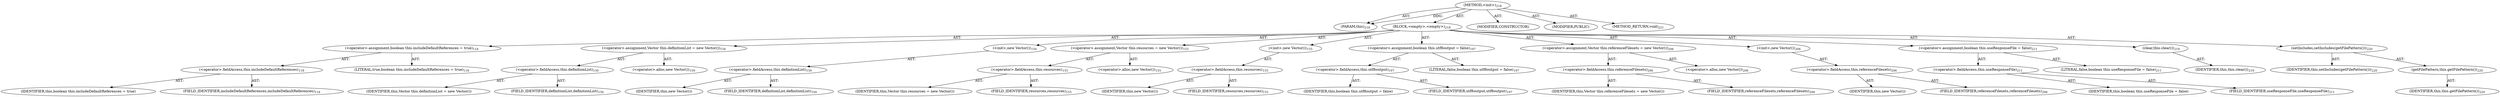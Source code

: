 digraph "&lt;init&gt;" {  
"111669149696" [label = <(METHOD,&lt;init&gt;)<SUB>218</SUB>> ]
"115964117013" [label = <(PARAM,this)<SUB>218</SUB>> ]
"25769803776" [label = <(BLOCK,&lt;empty&gt;,&lt;empty&gt;)<SUB>218</SUB>> ]
"30064771072" [label = <(&lt;operator&gt;.assignment,boolean this.includeDefaultReferences = true)<SUB>118</SUB>> ]
"30064771073" [label = <(&lt;operator&gt;.fieldAccess,this.includeDefaultReferences)<SUB>118</SUB>> ]
"68719476785" [label = <(IDENTIFIER,this,boolean this.includeDefaultReferences = true)> ]
"55834574848" [label = <(FIELD_IDENTIFIER,includeDefaultReferences,includeDefaultReferences)<SUB>118</SUB>> ]
"90194313216" [label = <(LITERAL,true,boolean this.includeDefaultReferences = true)<SUB>118</SUB>> ]
"30064771074" [label = <(&lt;operator&gt;.assignment,Vector this.definitionList = new Vector())<SUB>150</SUB>> ]
"30064771075" [label = <(&lt;operator&gt;.fieldAccess,this.definitionList)<SUB>150</SUB>> ]
"68719476786" [label = <(IDENTIFIER,this,Vector this.definitionList = new Vector())> ]
"55834574849" [label = <(FIELD_IDENTIFIER,definitionList,definitionList)<SUB>150</SUB>> ]
"30064771076" [label = <(&lt;operator&gt;.alloc,new Vector())<SUB>150</SUB>> ]
"30064771077" [label = <(&lt;init&gt;,new Vector())<SUB>150</SUB>> ]
"30064771078" [label = <(&lt;operator&gt;.fieldAccess,this.definitionList)<SUB>150</SUB>> ]
"68719476787" [label = <(IDENTIFIER,this,new Vector())> ]
"55834574850" [label = <(FIELD_IDENTIFIER,definitionList,definitionList)<SUB>150</SUB>> ]
"30064771079" [label = <(&lt;operator&gt;.assignment,Vector this.resources = new Vector())<SUB>155</SUB>> ]
"30064771080" [label = <(&lt;operator&gt;.fieldAccess,this.resources)<SUB>155</SUB>> ]
"68719476788" [label = <(IDENTIFIER,this,Vector this.resources = new Vector())> ]
"55834574851" [label = <(FIELD_IDENTIFIER,resources,resources)<SUB>155</SUB>> ]
"30064771081" [label = <(&lt;operator&gt;.alloc,new Vector())<SUB>155</SUB>> ]
"30064771082" [label = <(&lt;init&gt;,new Vector())<SUB>155</SUB>> ]
"30064771083" [label = <(&lt;operator&gt;.fieldAccess,this.resources)<SUB>155</SUB>> ]
"68719476789" [label = <(IDENTIFIER,this,new Vector())> ]
"55834574852" [label = <(FIELD_IDENTIFIER,resources,resources)<SUB>155</SUB>> ]
"30064771084" [label = <(&lt;operator&gt;.assignment,boolean this.utf8output = false)<SUB>197</SUB>> ]
"30064771085" [label = <(&lt;operator&gt;.fieldAccess,this.utf8output)<SUB>197</SUB>> ]
"68719476790" [label = <(IDENTIFIER,this,boolean this.utf8output = false)> ]
"55834574853" [label = <(FIELD_IDENTIFIER,utf8output,utf8output)<SUB>197</SUB>> ]
"90194313217" [label = <(LITERAL,false,boolean this.utf8output = false)<SUB>197</SUB>> ]
"30064771086" [label = <(&lt;operator&gt;.assignment,Vector this.referenceFilesets = new Vector())<SUB>206</SUB>> ]
"30064771087" [label = <(&lt;operator&gt;.fieldAccess,this.referenceFilesets)<SUB>206</SUB>> ]
"68719476791" [label = <(IDENTIFIER,this,Vector this.referenceFilesets = new Vector())> ]
"55834574854" [label = <(FIELD_IDENTIFIER,referenceFilesets,referenceFilesets)<SUB>206</SUB>> ]
"30064771088" [label = <(&lt;operator&gt;.alloc,new Vector())<SUB>206</SUB>> ]
"30064771089" [label = <(&lt;init&gt;,new Vector())<SUB>206</SUB>> ]
"30064771090" [label = <(&lt;operator&gt;.fieldAccess,this.referenceFilesets)<SUB>206</SUB>> ]
"68719476792" [label = <(IDENTIFIER,this,new Vector())> ]
"55834574855" [label = <(FIELD_IDENTIFIER,referenceFilesets,referenceFilesets)<SUB>206</SUB>> ]
"30064771091" [label = <(&lt;operator&gt;.assignment,boolean this.useResponseFile = false)<SUB>211</SUB>> ]
"30064771092" [label = <(&lt;operator&gt;.fieldAccess,this.useResponseFile)<SUB>211</SUB>> ]
"68719476793" [label = <(IDENTIFIER,this,boolean this.useResponseFile = false)> ]
"55834574856" [label = <(FIELD_IDENTIFIER,useResponseFile,useResponseFile)<SUB>211</SUB>> ]
"90194313218" [label = <(LITERAL,false,boolean this.useResponseFile = false)<SUB>211</SUB>> ]
"30064771093" [label = <(clear,this.clear())<SUB>219</SUB>> ]
"68719476782" [label = <(IDENTIFIER,this,this.clear())<SUB>219</SUB>> ]
"30064771094" [label = <(setIncludes,setIncludes(getFilePattern()))<SUB>220</SUB>> ]
"68719476784" [label = <(IDENTIFIER,this,setIncludes(getFilePattern()))<SUB>220</SUB>> ]
"30064771095" [label = <(getFilePattern,this.getFilePattern())<SUB>220</SUB>> ]
"68719476783" [label = <(IDENTIFIER,this,this.getFilePattern())<SUB>220</SUB>> ]
"133143986199" [label = <(MODIFIER,CONSTRUCTOR)> ]
"133143986200" [label = <(MODIFIER,PUBLIC)> ]
"128849018880" [label = <(METHOD_RETURN,void)<SUB>221</SUB>> ]
  "111669149696" -> "115964117013"  [ label = "AST: "] 
  "111669149696" -> "25769803776"  [ label = "AST: "] 
  "111669149696" -> "133143986199"  [ label = "AST: "] 
  "111669149696" -> "133143986200"  [ label = "AST: "] 
  "111669149696" -> "128849018880"  [ label = "AST: "] 
  "25769803776" -> "30064771072"  [ label = "AST: "] 
  "25769803776" -> "30064771074"  [ label = "AST: "] 
  "25769803776" -> "30064771077"  [ label = "AST: "] 
  "25769803776" -> "30064771079"  [ label = "AST: "] 
  "25769803776" -> "30064771082"  [ label = "AST: "] 
  "25769803776" -> "30064771084"  [ label = "AST: "] 
  "25769803776" -> "30064771086"  [ label = "AST: "] 
  "25769803776" -> "30064771089"  [ label = "AST: "] 
  "25769803776" -> "30064771091"  [ label = "AST: "] 
  "25769803776" -> "30064771093"  [ label = "AST: "] 
  "25769803776" -> "30064771094"  [ label = "AST: "] 
  "30064771072" -> "30064771073"  [ label = "AST: "] 
  "30064771072" -> "90194313216"  [ label = "AST: "] 
  "30064771073" -> "68719476785"  [ label = "AST: "] 
  "30064771073" -> "55834574848"  [ label = "AST: "] 
  "30064771074" -> "30064771075"  [ label = "AST: "] 
  "30064771074" -> "30064771076"  [ label = "AST: "] 
  "30064771075" -> "68719476786"  [ label = "AST: "] 
  "30064771075" -> "55834574849"  [ label = "AST: "] 
  "30064771077" -> "30064771078"  [ label = "AST: "] 
  "30064771078" -> "68719476787"  [ label = "AST: "] 
  "30064771078" -> "55834574850"  [ label = "AST: "] 
  "30064771079" -> "30064771080"  [ label = "AST: "] 
  "30064771079" -> "30064771081"  [ label = "AST: "] 
  "30064771080" -> "68719476788"  [ label = "AST: "] 
  "30064771080" -> "55834574851"  [ label = "AST: "] 
  "30064771082" -> "30064771083"  [ label = "AST: "] 
  "30064771083" -> "68719476789"  [ label = "AST: "] 
  "30064771083" -> "55834574852"  [ label = "AST: "] 
  "30064771084" -> "30064771085"  [ label = "AST: "] 
  "30064771084" -> "90194313217"  [ label = "AST: "] 
  "30064771085" -> "68719476790"  [ label = "AST: "] 
  "30064771085" -> "55834574853"  [ label = "AST: "] 
  "30064771086" -> "30064771087"  [ label = "AST: "] 
  "30064771086" -> "30064771088"  [ label = "AST: "] 
  "30064771087" -> "68719476791"  [ label = "AST: "] 
  "30064771087" -> "55834574854"  [ label = "AST: "] 
  "30064771089" -> "30064771090"  [ label = "AST: "] 
  "30064771090" -> "68719476792"  [ label = "AST: "] 
  "30064771090" -> "55834574855"  [ label = "AST: "] 
  "30064771091" -> "30064771092"  [ label = "AST: "] 
  "30064771091" -> "90194313218"  [ label = "AST: "] 
  "30064771092" -> "68719476793"  [ label = "AST: "] 
  "30064771092" -> "55834574856"  [ label = "AST: "] 
  "30064771093" -> "68719476782"  [ label = "AST: "] 
  "30064771094" -> "68719476784"  [ label = "AST: "] 
  "30064771094" -> "30064771095"  [ label = "AST: "] 
  "30064771095" -> "68719476783"  [ label = "AST: "] 
  "111669149696" -> "115964117013"  [ label = "DDG: "] 
}
